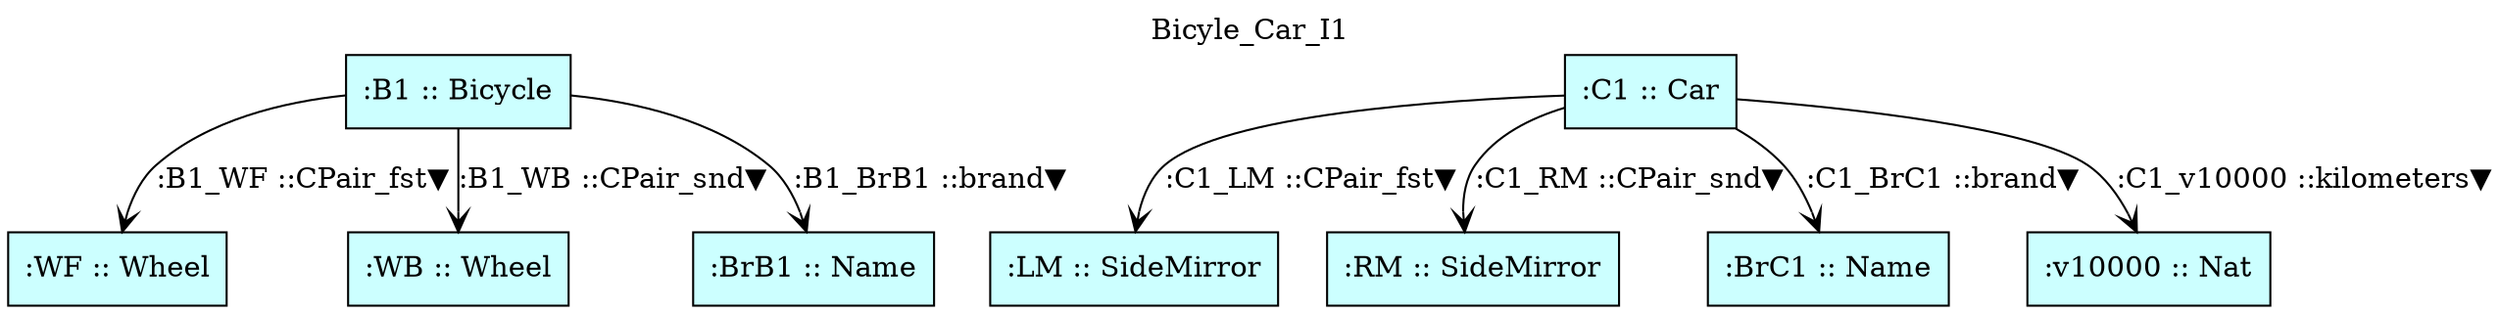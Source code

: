 digraph {graph[label=Bicyle_Car_I1,labelloc=tl,labelfontsize=12];
"B1"[shape=box,fillcolor="#CCFFFF",style = filled,label=":B1 :: Bicycle"];
"WF"[shape=box,fillcolor="#CCFFFF",style = filled,label=":WF :: Wheel"];
"WB"[shape=box,fillcolor="#CCFFFF",style = filled,label=":WB :: Wheel"];
"C1"[shape=box,fillcolor="#CCFFFF",style = filled,label=":C1 :: Car"];
"LM"[shape=box,fillcolor="#CCFFFF",style = filled,label=":LM :: SideMirror"];
"RM"[shape=box,fillcolor="#CCFFFF",style = filled,label=":RM :: SideMirror"];
"BrB1"[shape=box,fillcolor="#CCFFFF",style = filled,label=":BrB1 :: Name"];
"BrC1"[shape=box,fillcolor="#CCFFFF",style = filled,label=":BrC1 :: Name"];
"v10000"[shape=box,fillcolor="#CCFFFF",style = filled,label=":v10000 :: Nat"];

"B1"->"WF"[label=":B1_WF ::CPair_fst▼",arrowhead=vee];
"B1"->"WB"[label=":B1_WB ::CPair_snd▼",arrowhead=vee];
"C1"->"LM"[label=":C1_LM ::CPair_fst▼",arrowhead=vee];
"C1"->"RM"[label=":C1_RM ::CPair_snd▼",arrowhead=vee];
"B1"->"BrB1"[label=":B1_BrB1 ::brand▼",arrowhead=vee];
"C1"->"BrC1"[label=":C1_BrC1 ::brand▼",arrowhead=vee];
"C1"->"v10000"[label=":C1_v10000 ::kilometers▼",arrowhead=vee];
}